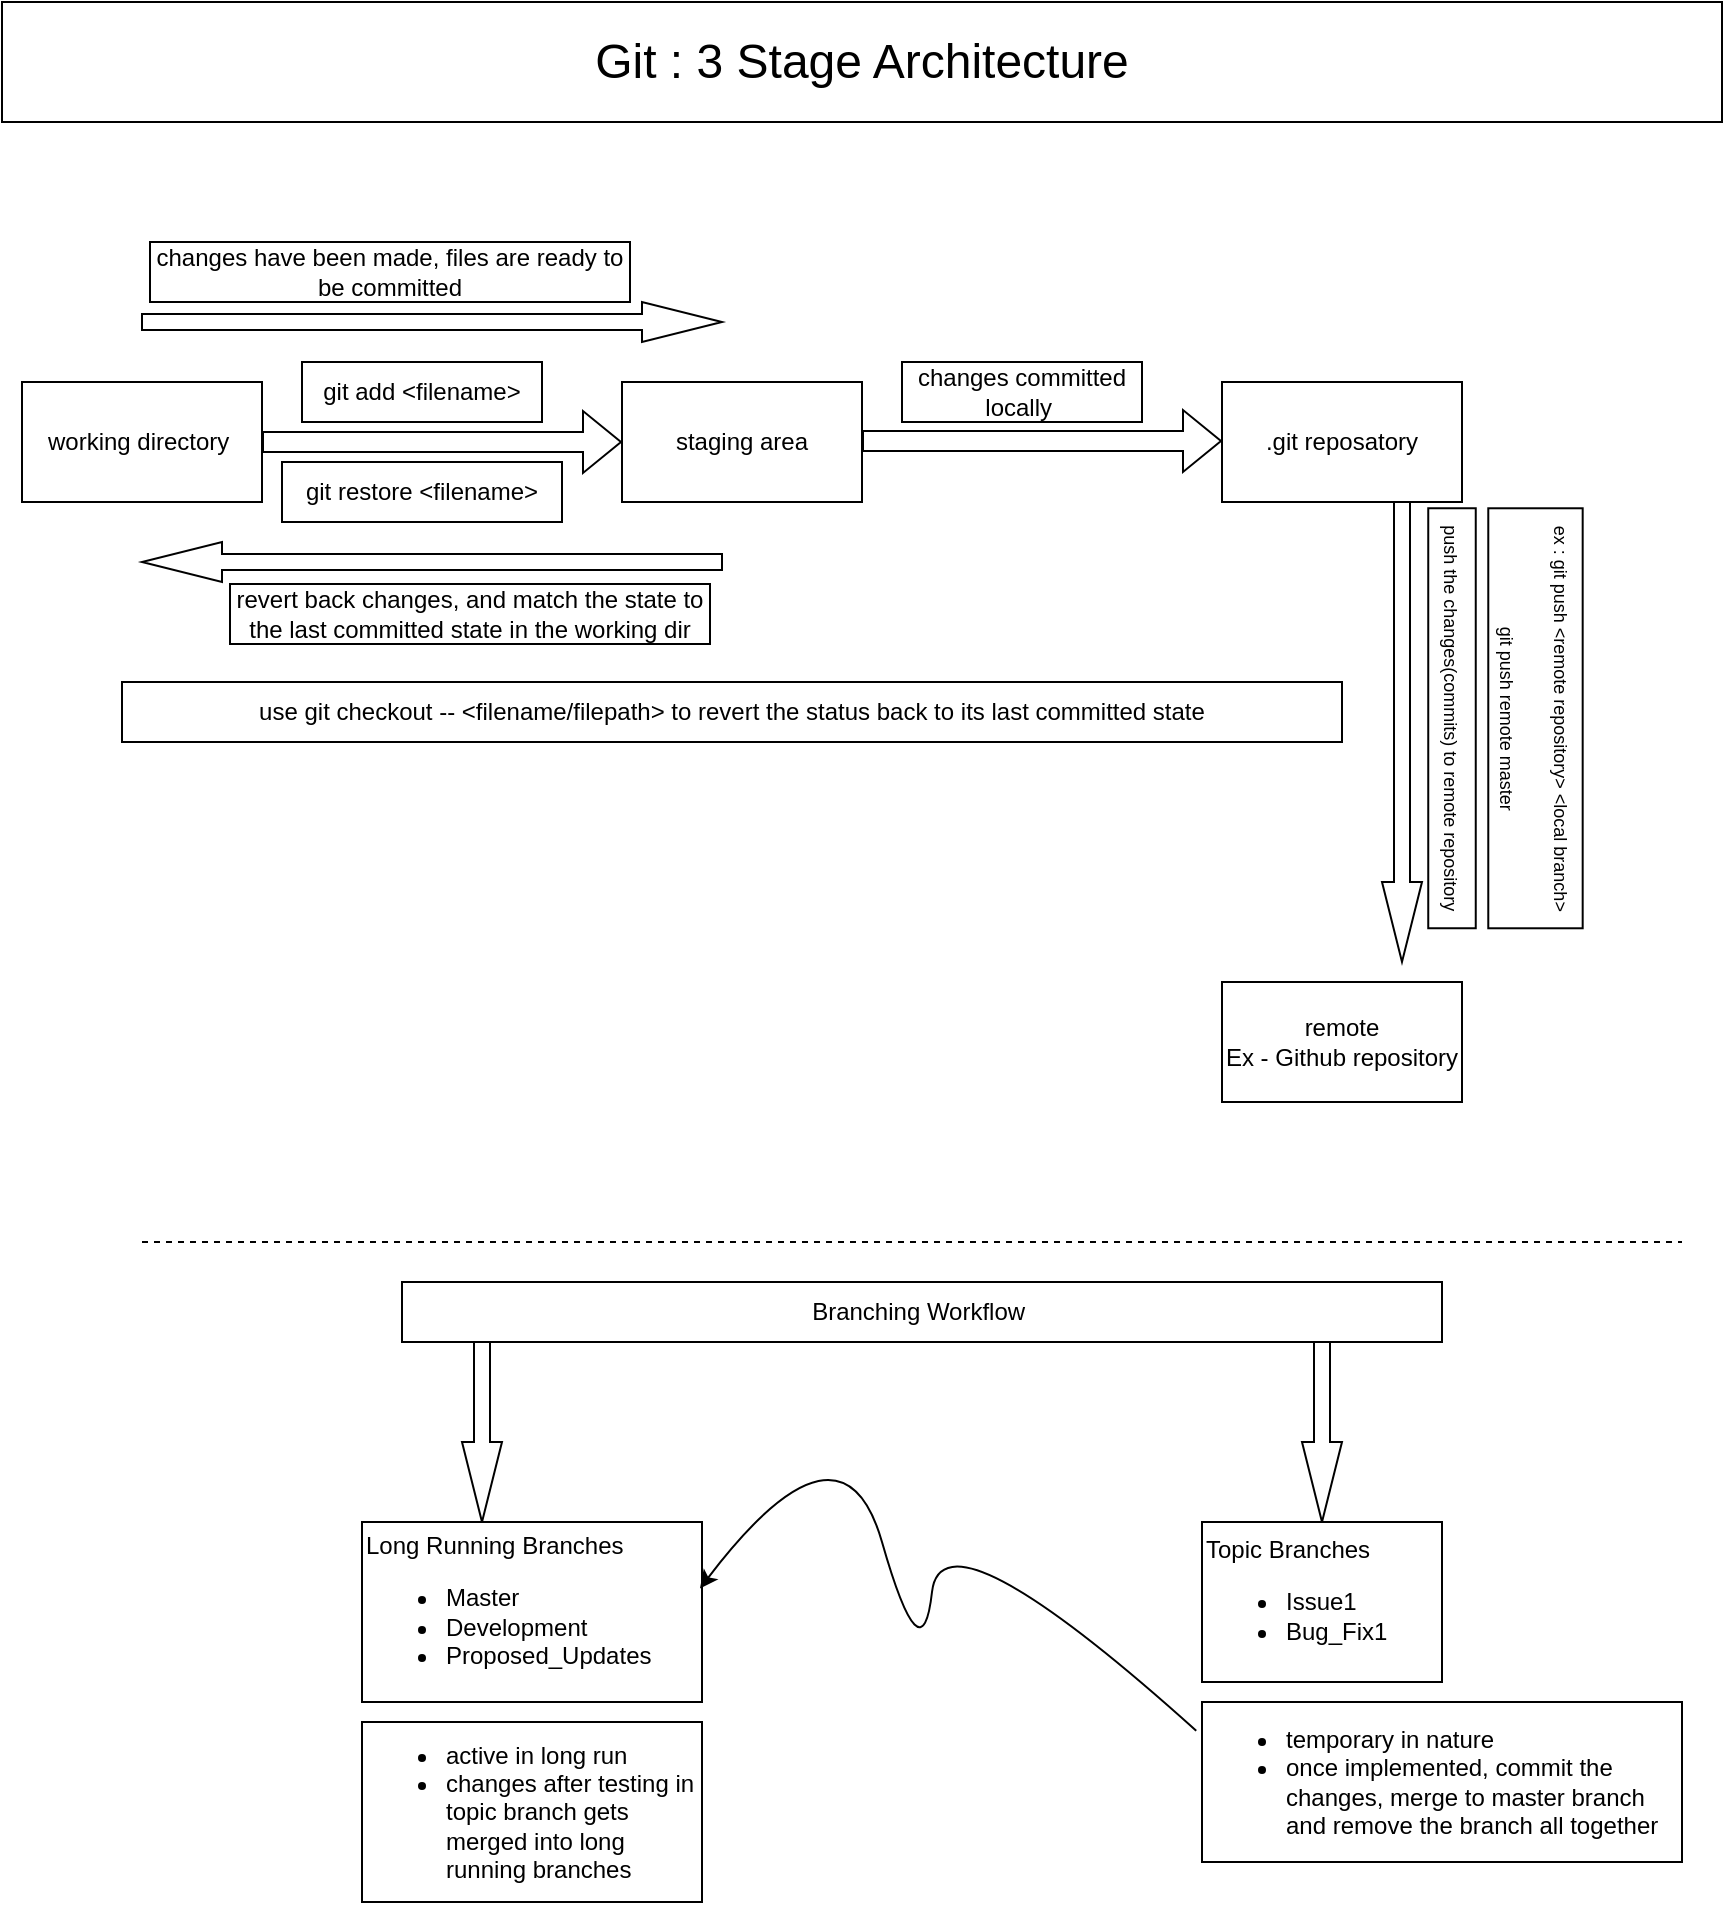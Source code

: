 <mxfile version="24.0.4" type="device">
  <diagram name="Page-1" id="O8LxNOQjSFc5DGDgxKcW">
    <mxGraphModel dx="955" dy="702" grid="1" gridSize="10" guides="1" tooltips="1" connect="1" arrows="1" fold="1" page="1" pageScale="1" pageWidth="900" pageHeight="1600" math="0" shadow="0">
      <root>
        <mxCell id="0" />
        <mxCell id="1" parent="0" />
        <mxCell id="cAkcnICUJ3VOB5hZcuwb-1" value="working directory&amp;nbsp;" style="rounded=0;whiteSpace=wrap;html=1;" vertex="1" parent="1">
          <mxGeometry x="30" y="200" width="120" height="60" as="geometry" />
        </mxCell>
        <mxCell id="cAkcnICUJ3VOB5hZcuwb-2" value="staging area" style="rounded=0;whiteSpace=wrap;html=1;" vertex="1" parent="1">
          <mxGeometry x="330" y="200" width="120" height="60" as="geometry" />
        </mxCell>
        <mxCell id="cAkcnICUJ3VOB5hZcuwb-3" value=".git reposatory" style="rounded=0;whiteSpace=wrap;html=1;" vertex="1" parent="1">
          <mxGeometry x="630" y="200" width="120" height="60" as="geometry" />
        </mxCell>
        <mxCell id="cAkcnICUJ3VOB5hZcuwb-5" value="" style="shape=flexArrow;endArrow=classic;html=1;rounded=0;exitX=1;exitY=0.5;exitDx=0;exitDy=0;entryX=0;entryY=0.5;entryDx=0;entryDy=0;" edge="1" parent="1" source="cAkcnICUJ3VOB5hZcuwb-1" target="cAkcnICUJ3VOB5hZcuwb-2">
          <mxGeometry width="50" height="50" relative="1" as="geometry">
            <mxPoint x="220" y="255" as="sourcePoint" />
            <mxPoint x="270" y="205" as="targetPoint" />
          </mxGeometry>
        </mxCell>
        <mxCell id="cAkcnICUJ3VOB5hZcuwb-6" value="" style="shape=flexArrow;endArrow=classic;html=1;rounded=0;exitX=1;exitY=0.5;exitDx=0;exitDy=0;entryX=0;entryY=0.5;entryDx=0;entryDy=0;" edge="1" parent="1">
          <mxGeometry width="50" height="50" relative="1" as="geometry">
            <mxPoint x="450" y="229.5" as="sourcePoint" />
            <mxPoint x="630" y="229.5" as="targetPoint" />
          </mxGeometry>
        </mxCell>
        <mxCell id="cAkcnICUJ3VOB5hZcuwb-7" value="&lt;font style=&quot;font-size: 24px;&quot;&gt;Git : 3 Stage Architecture&lt;/font&gt;" style="rounded=0;whiteSpace=wrap;html=1;" vertex="1" parent="1">
          <mxGeometry x="20" y="10" width="860" height="60" as="geometry" />
        </mxCell>
        <mxCell id="cAkcnICUJ3VOB5hZcuwb-8" value="git add &amp;lt;filename&amp;gt;" style="rounded=0;whiteSpace=wrap;html=1;" vertex="1" parent="1">
          <mxGeometry x="170" y="190" width="120" height="30" as="geometry" />
        </mxCell>
        <mxCell id="cAkcnICUJ3VOB5hZcuwb-9" value="git restore &amp;lt;filename&amp;gt;" style="rounded=0;whiteSpace=wrap;html=1;" vertex="1" parent="1">
          <mxGeometry x="160" y="240" width="140" height="30" as="geometry" />
        </mxCell>
        <mxCell id="cAkcnICUJ3VOB5hZcuwb-10" value="" style="html=1;shadow=0;dashed=0;align=center;verticalAlign=middle;shape=mxgraph.arrows2.arrow;dy=0.6;dx=40;flipH=1;notch=0;" vertex="1" parent="1">
          <mxGeometry x="90" y="280" width="290" height="20" as="geometry" />
        </mxCell>
        <mxCell id="cAkcnICUJ3VOB5hZcuwb-11" value="" style="html=1;shadow=0;dashed=0;align=center;verticalAlign=middle;shape=mxgraph.arrows2.arrow;dy=0.6;dx=40;notch=0;" vertex="1" parent="1">
          <mxGeometry x="90" y="160" width="290" height="20" as="geometry" />
        </mxCell>
        <mxCell id="cAkcnICUJ3VOB5hZcuwb-12" value="changes have been made, files are ready to be committed" style="rounded=0;whiteSpace=wrap;html=1;" vertex="1" parent="1">
          <mxGeometry x="94" y="130" width="240" height="30" as="geometry" />
        </mxCell>
        <mxCell id="cAkcnICUJ3VOB5hZcuwb-13" value="revert back changes, and match the state to the last committed state in the working dir" style="rounded=0;whiteSpace=wrap;html=1;" vertex="1" parent="1">
          <mxGeometry x="134" y="301" width="240" height="30" as="geometry" />
        </mxCell>
        <mxCell id="cAkcnICUJ3VOB5hZcuwb-14" value="use git checkout -- &amp;lt;filename/filepath&amp;gt; to revert the status back to its last committed state" style="rounded=0;whiteSpace=wrap;html=1;" vertex="1" parent="1">
          <mxGeometry x="80" y="350" width="610" height="30" as="geometry" />
        </mxCell>
        <mxCell id="cAkcnICUJ3VOB5hZcuwb-15" value="remote&lt;div&gt;Ex - Github repository&lt;/div&gt;" style="rounded=0;whiteSpace=wrap;html=1;" vertex="1" parent="1">
          <mxGeometry x="630" y="500" width="120" height="60" as="geometry" />
        </mxCell>
        <mxCell id="cAkcnICUJ3VOB5hZcuwb-16" value="" style="html=1;shadow=0;dashed=0;align=center;verticalAlign=middle;shape=mxgraph.arrows2.arrow;dy=0.6;dx=40;direction=south;notch=0;" vertex="1" parent="1">
          <mxGeometry x="710" y="260" width="20" height="230" as="geometry" />
        </mxCell>
        <mxCell id="cAkcnICUJ3VOB5hZcuwb-17" value="changes committed locally&amp;nbsp;" style="rounded=0;whiteSpace=wrap;html=1;" vertex="1" parent="1">
          <mxGeometry x="470" y="190" width="120" height="30" as="geometry" />
        </mxCell>
        <mxCell id="cAkcnICUJ3VOB5hZcuwb-18" value="&lt;pre&gt;&lt;font style=&quot;font-size: 9px;&quot; face=&quot;Helvetica&quot;&gt;push the changes(commits) to remote repository&lt;/font&gt;&lt;/pre&gt;" style="rounded=0;whiteSpace=wrap;html=1;direction=south;flipH=1;rotation=90;" vertex="1" parent="1">
          <mxGeometry x="640" y="356.25" width="210" height="23.75" as="geometry" />
        </mxCell>
        <mxCell id="cAkcnICUJ3VOB5hZcuwb-20" value="&lt;pre&gt;&lt;font style=&quot;font-size: 9px;&quot; face=&quot;Helvetica&quot;&gt;ex : git push &amp;lt;remote repository&amp;gt; &amp;lt;local branch&amp;gt;&lt;/font&gt;&lt;/pre&gt;&lt;pre&gt;&lt;font style=&quot;font-size: 9px;&quot; face=&quot;Helvetica&quot;&gt;git push remote master&lt;/font&gt;&lt;/pre&gt;" style="rounded=0;whiteSpace=wrap;html=1;direction=south;flipH=1;rotation=90;" vertex="1" parent="1">
          <mxGeometry x="681.74" y="344.54" width="210" height="47.2" as="geometry" />
        </mxCell>
        <mxCell id="cAkcnICUJ3VOB5hZcuwb-23" value="" style="endArrow=none;dashed=1;html=1;rounded=0;" edge="1" parent="1">
          <mxGeometry width="50" height="50" relative="1" as="geometry">
            <mxPoint x="90" y="630" as="sourcePoint" />
            <mxPoint x="860" y="630" as="targetPoint" />
            <Array as="points">
              <mxPoint x="140" y="630" />
            </Array>
          </mxGeometry>
        </mxCell>
        <mxCell id="cAkcnICUJ3VOB5hZcuwb-24" value="Branching Workflow&amp;nbsp;" style="rounded=0;whiteSpace=wrap;html=1;" vertex="1" parent="1">
          <mxGeometry x="220" y="650" width="520" height="30" as="geometry" />
        </mxCell>
        <mxCell id="cAkcnICUJ3VOB5hZcuwb-27" value="" style="html=1;shadow=0;dashed=0;align=center;verticalAlign=middle;shape=mxgraph.arrows2.arrow;dy=0.6;dx=40;notch=0;direction=south;" vertex="1" parent="1">
          <mxGeometry x="250" y="680" width="20" height="90" as="geometry" />
        </mxCell>
        <mxCell id="cAkcnICUJ3VOB5hZcuwb-28" value="" style="html=1;shadow=0;dashed=0;align=center;verticalAlign=middle;shape=mxgraph.arrows2.arrow;dy=0.6;dx=40;notch=0;direction=south;" vertex="1" parent="1">
          <mxGeometry x="670" y="680" width="20" height="90" as="geometry" />
        </mxCell>
        <mxCell id="cAkcnICUJ3VOB5hZcuwb-29" value="Long Running Branches&lt;div&gt;&lt;ul&gt;&lt;li&gt;Master&amp;nbsp;&lt;/li&gt;&lt;li&gt;Development&lt;/li&gt;&lt;li&gt;Proposed_Updates&lt;/li&gt;&lt;/ul&gt;&lt;/div&gt;" style="rounded=0;whiteSpace=wrap;html=1;labelPosition=center;verticalLabelPosition=middle;align=left;verticalAlign=middle;" vertex="1" parent="1">
          <mxGeometry x="200" y="770" width="170" height="90" as="geometry" />
        </mxCell>
        <mxCell id="cAkcnICUJ3VOB5hZcuwb-30" value="Topic Branches&lt;div&gt;&lt;ul&gt;&lt;li&gt;Issue1&lt;/li&gt;&lt;li&gt;Bug_Fix1&lt;/li&gt;&lt;/ul&gt;&lt;/div&gt;" style="rounded=0;whiteSpace=wrap;html=1;align=left;" vertex="1" parent="1">
          <mxGeometry x="620" y="770" width="120" height="80" as="geometry" />
        </mxCell>
        <mxCell id="cAkcnICUJ3VOB5hZcuwb-31" value="&lt;ul&gt;&lt;li&gt;temporary in nature&lt;/li&gt;&lt;li&gt;once implemented, commit the changes, merge to master branch and remove the branch all together&lt;/li&gt;&lt;/ul&gt;" style="rounded=0;whiteSpace=wrap;html=1;align=left;" vertex="1" parent="1">
          <mxGeometry x="620" y="860" width="240" height="80" as="geometry" />
        </mxCell>
        <mxCell id="cAkcnICUJ3VOB5hZcuwb-32" value="" style="curved=1;endArrow=classic;html=1;rounded=0;entryX=0.994;entryY=0.369;entryDx=0;entryDy=0;entryPerimeter=0;exitX=-0.012;exitY=0.18;exitDx=0;exitDy=0;exitPerimeter=0;" edge="1" parent="1" source="cAkcnICUJ3VOB5hZcuwb-31" target="cAkcnICUJ3VOB5hZcuwb-29">
          <mxGeometry width="50" height="50" relative="1" as="geometry">
            <mxPoint x="440" y="760" as="sourcePoint" />
            <mxPoint x="490" y="710" as="targetPoint" />
            <Array as="points">
              <mxPoint x="490" y="760" />
              <mxPoint x="480" y="850" />
              <mxPoint x="440" y="710" />
            </Array>
          </mxGeometry>
        </mxCell>
        <mxCell id="cAkcnICUJ3VOB5hZcuwb-33" value="&lt;ul&gt;&lt;li&gt;active in long run&amp;nbsp;&lt;/li&gt;&lt;li&gt;changes after testing in topic branch gets merged into long running branches&amp;nbsp;&lt;/li&gt;&lt;/ul&gt;" style="rounded=0;whiteSpace=wrap;html=1;labelPosition=center;verticalLabelPosition=middle;align=left;verticalAlign=middle;" vertex="1" parent="1">
          <mxGeometry x="200" y="870" width="170" height="90" as="geometry" />
        </mxCell>
      </root>
    </mxGraphModel>
  </diagram>
</mxfile>
